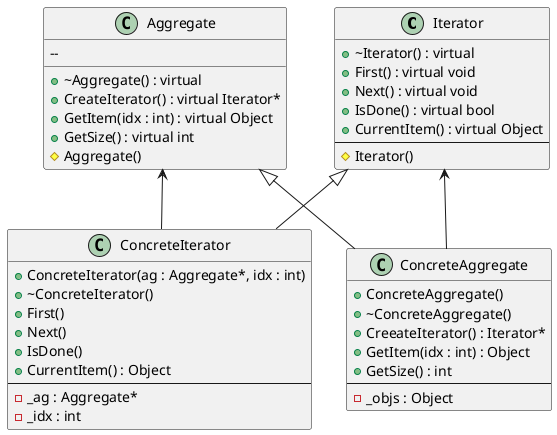 @startuml Iterator 

class Iterator{
    + ~Iterator() : virtual 
    + First() : virtual void
    + Next() : virtual void
    + IsDone() : virtual bool
    + CurrentItem() : virtual Object
    --
    # Iterator()
}

class ConcreteIterator{
    + ConcreteIterator(ag : Aggregate*, idx : int)
    + ~ConcreteIterator()
    + First()
    + Next()
    + IsDone()
    + CurrentItem() : Object
    --
    - _ag : Aggregate*
    - _idx : int
}

class Aggregate{
    + ~Aggregate() : virtual
    + CreateIterator() : virtual Iterator*
    + GetItem(idx : int) : virtual Object
    + GetSize() : virtual int
    -- 
    # Aggregate()
}

class ConcreteAggregate{
    + ConcreteAggregate()
    + ~ConcreteAggregate()
    + CreeateIterator() : Iterator*
    + GetItem(idx : int) : Object
    + GetSize() : int
    --
    - _objs : Object
}

ConcreteIterator -left-> Aggregate
ConcreteAggregate -up-> Iterator

ConcreteIterator -up-|> Iterator
ConcreteAggregate -up-|> Aggregate




@enduml